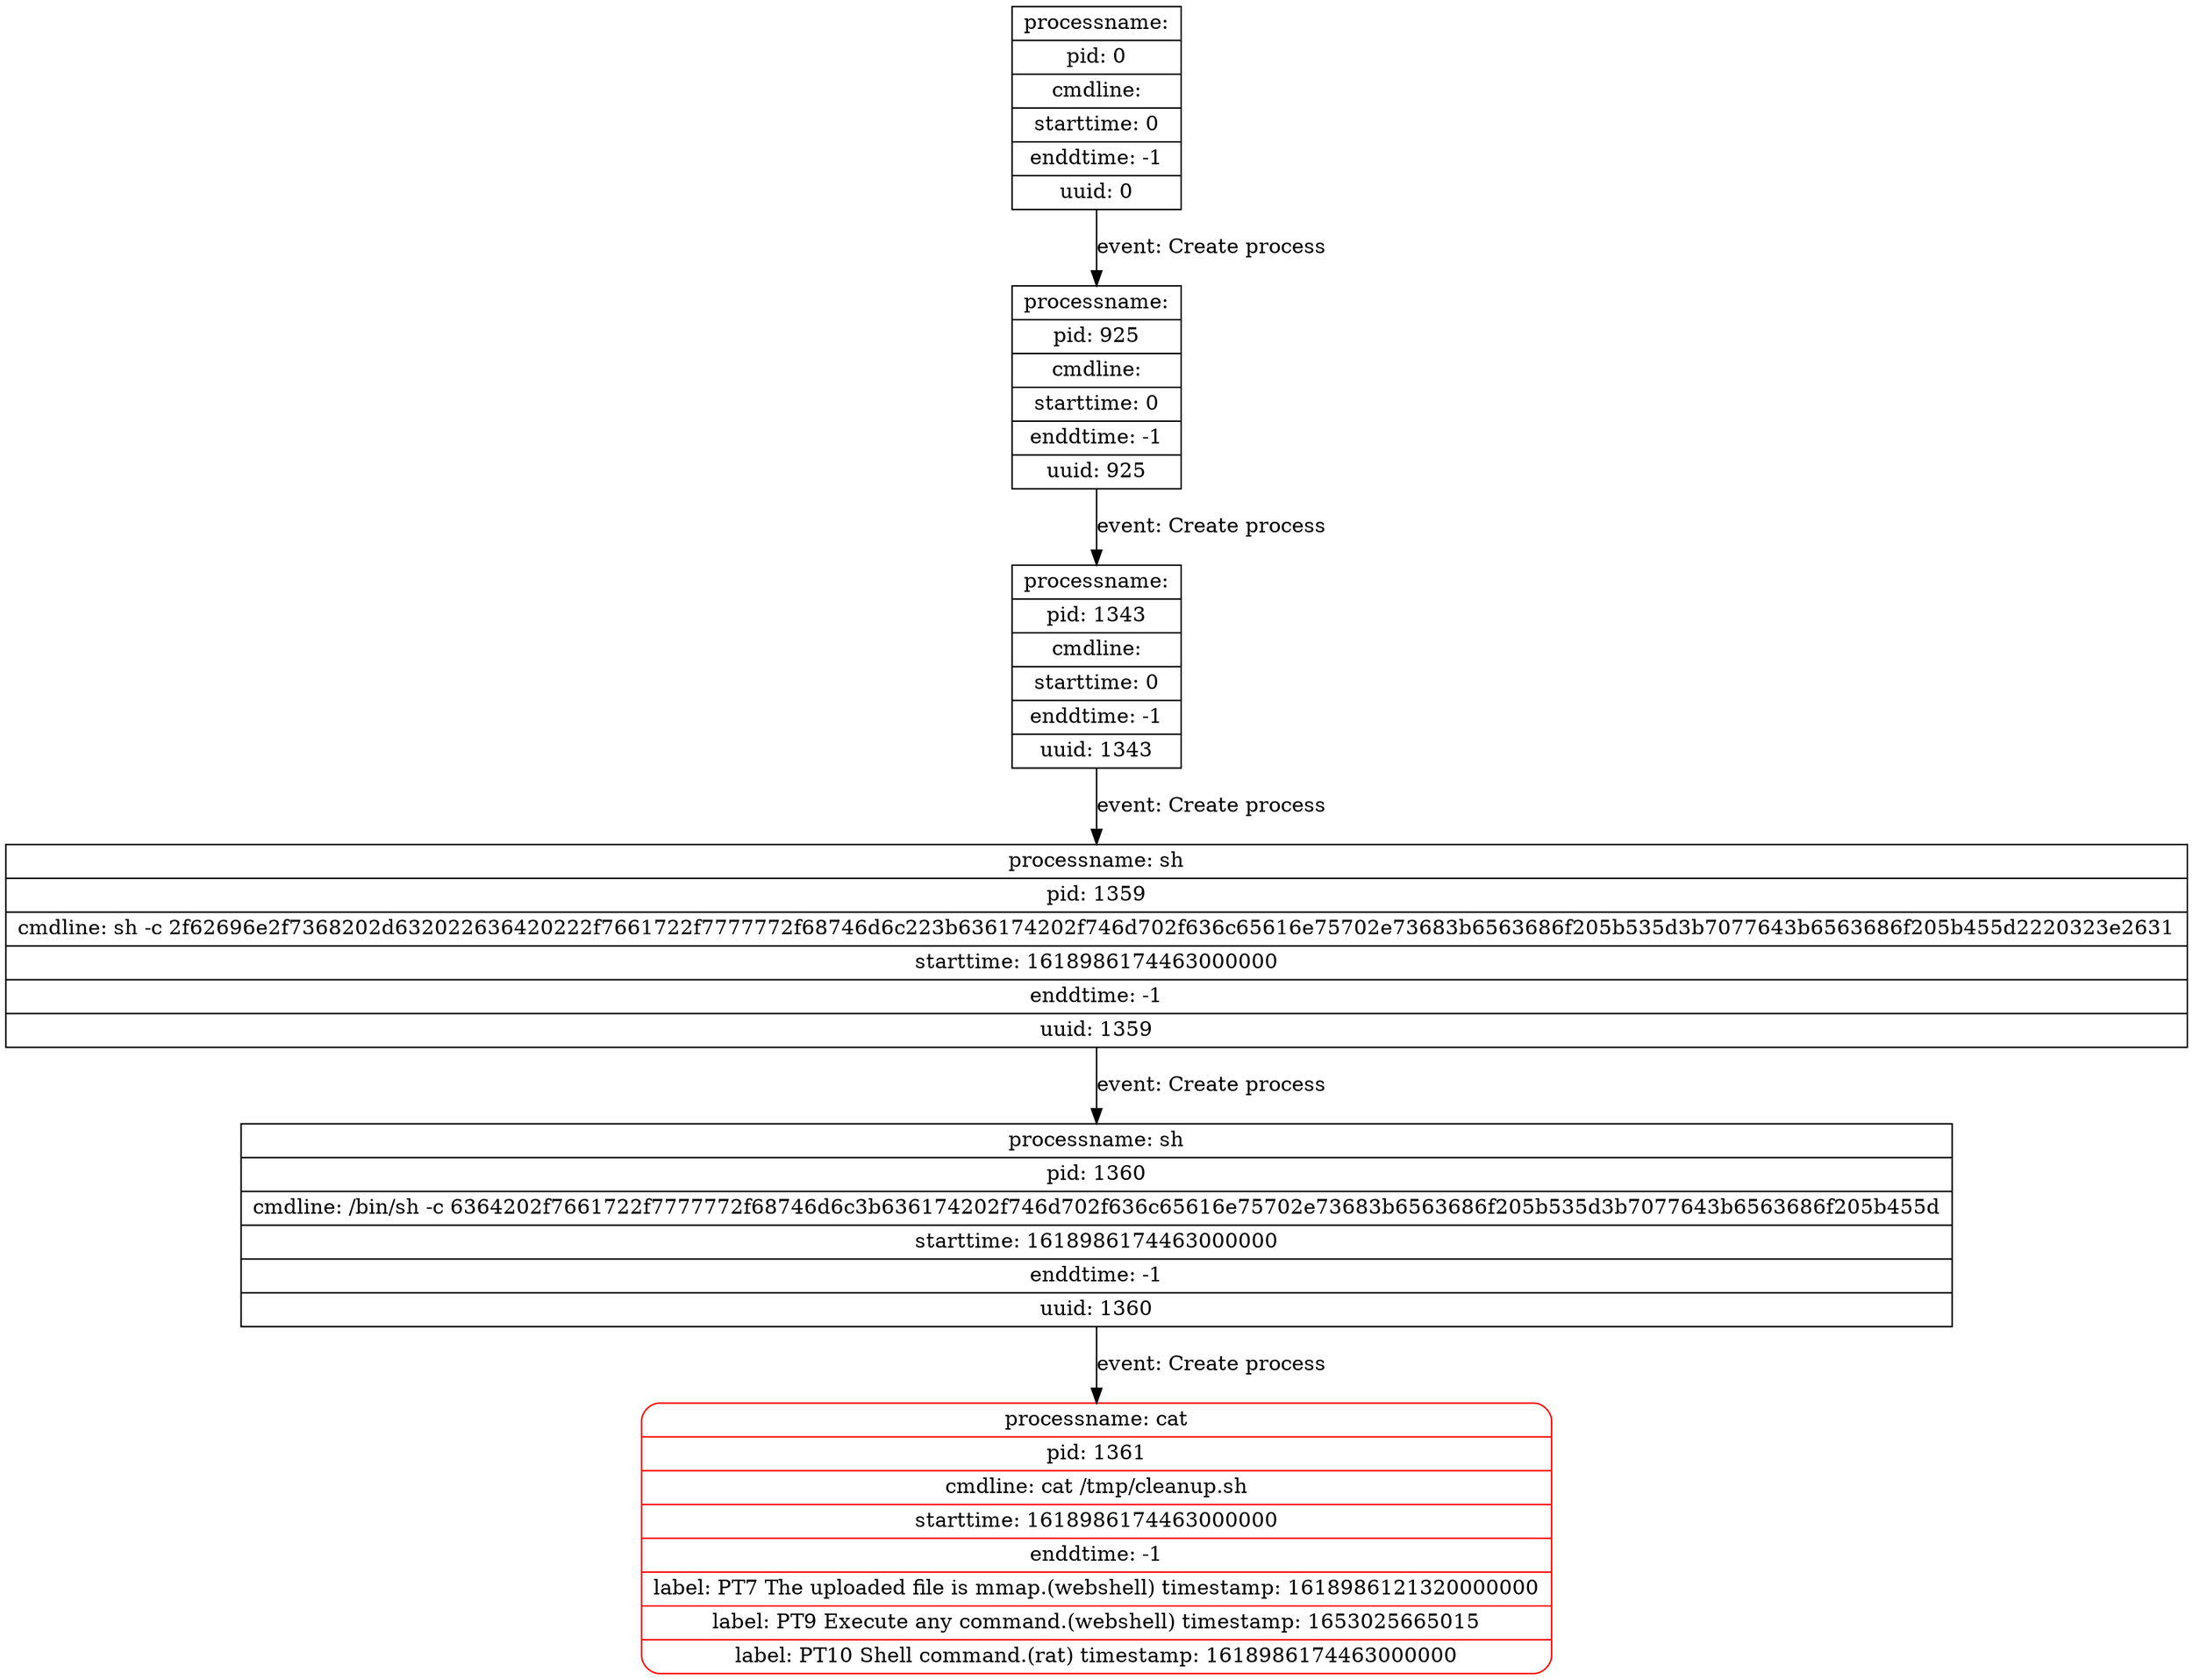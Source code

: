 digraph graph1 {
node [shape = Mrecord];
table156 [label = "{<head>processname: cat | pid: 1361 | cmdline: cat /tmp/cleanup.sh | starttime: 1618986174463000000 | enddtime: -1 | label: PT7 The uploaded file is mmap.(webshell) timestamp: 1618986121320000000 | label: PT9 Execute any command.(webshell) timestamp: 1653025665015 | label: PT10 Shell command.(rat) timestamp: 1618986174463000000}", color = red];
node [shape = record];
table155 [label = "{<head>processname: sh | pid: 1360 | cmdline: /bin/sh -c 6364202f7661722f7777772f68746d6c3b636174202f746d702f636c65616e75702e73683b6563686f205b535d3b7077643b6563686f205b455d | starttime: 1618986174463000000 | enddtime: -1 | uuid: 1360}"];
table155 -> table156[label = "event: Create process"];
node [shape = record];
table154 [label = "{<head>processname: sh | pid: 1359 | cmdline: sh -c 2f62696e2f7368202d632022636420222f7661722f7777772f68746d6c223b636174202f746d702f636c65616e75702e73683b6563686f205b535d3b7077643b6563686f205b455d2220323e2631 | starttime: 1618986174463000000 | enddtime: -1 | uuid: 1359}"];
table154 -> table155[label = "event: Create process"];
node [shape = record];
table136 [label = "{<head>processname:  | pid: 1343 | cmdline:  | starttime: 0 | enddtime: -1 | uuid: 1343}"];
table136 -> table154[label = "event: Create process"];
node [shape = record];
table135 [label = "{<head>processname:  | pid: 925 | cmdline:  | starttime: 0 | enddtime: -1 | uuid: 925}"];
table135 -> table136[label = "event: Create process"];
node [shape = record];
table0 [label = "{<head>processname:  | pid: 0 | cmdline:  | starttime: 0 | enddtime: -1 | uuid: 0}"];
table0 -> table135[label = "event: Create process"];
}
